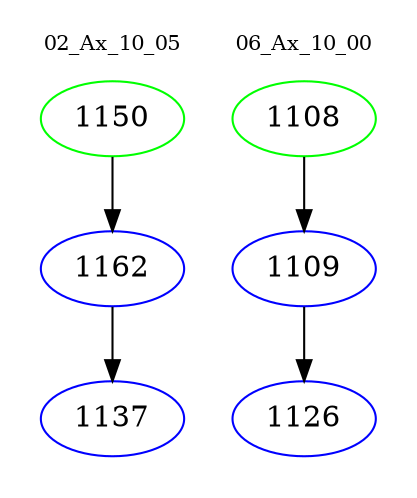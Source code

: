 digraph{
subgraph cluster_0 {
color = white
label = "02_Ax_10_05";
fontsize=10;
T0_1150 [label="1150", color="green"]
T0_1150 -> T0_1162 [color="black"]
T0_1162 [label="1162", color="blue"]
T0_1162 -> T0_1137 [color="black"]
T0_1137 [label="1137", color="blue"]
}
subgraph cluster_1 {
color = white
label = "06_Ax_10_00";
fontsize=10;
T1_1108 [label="1108", color="green"]
T1_1108 -> T1_1109 [color="black"]
T1_1109 [label="1109", color="blue"]
T1_1109 -> T1_1126 [color="black"]
T1_1126 [label="1126", color="blue"]
}
}
